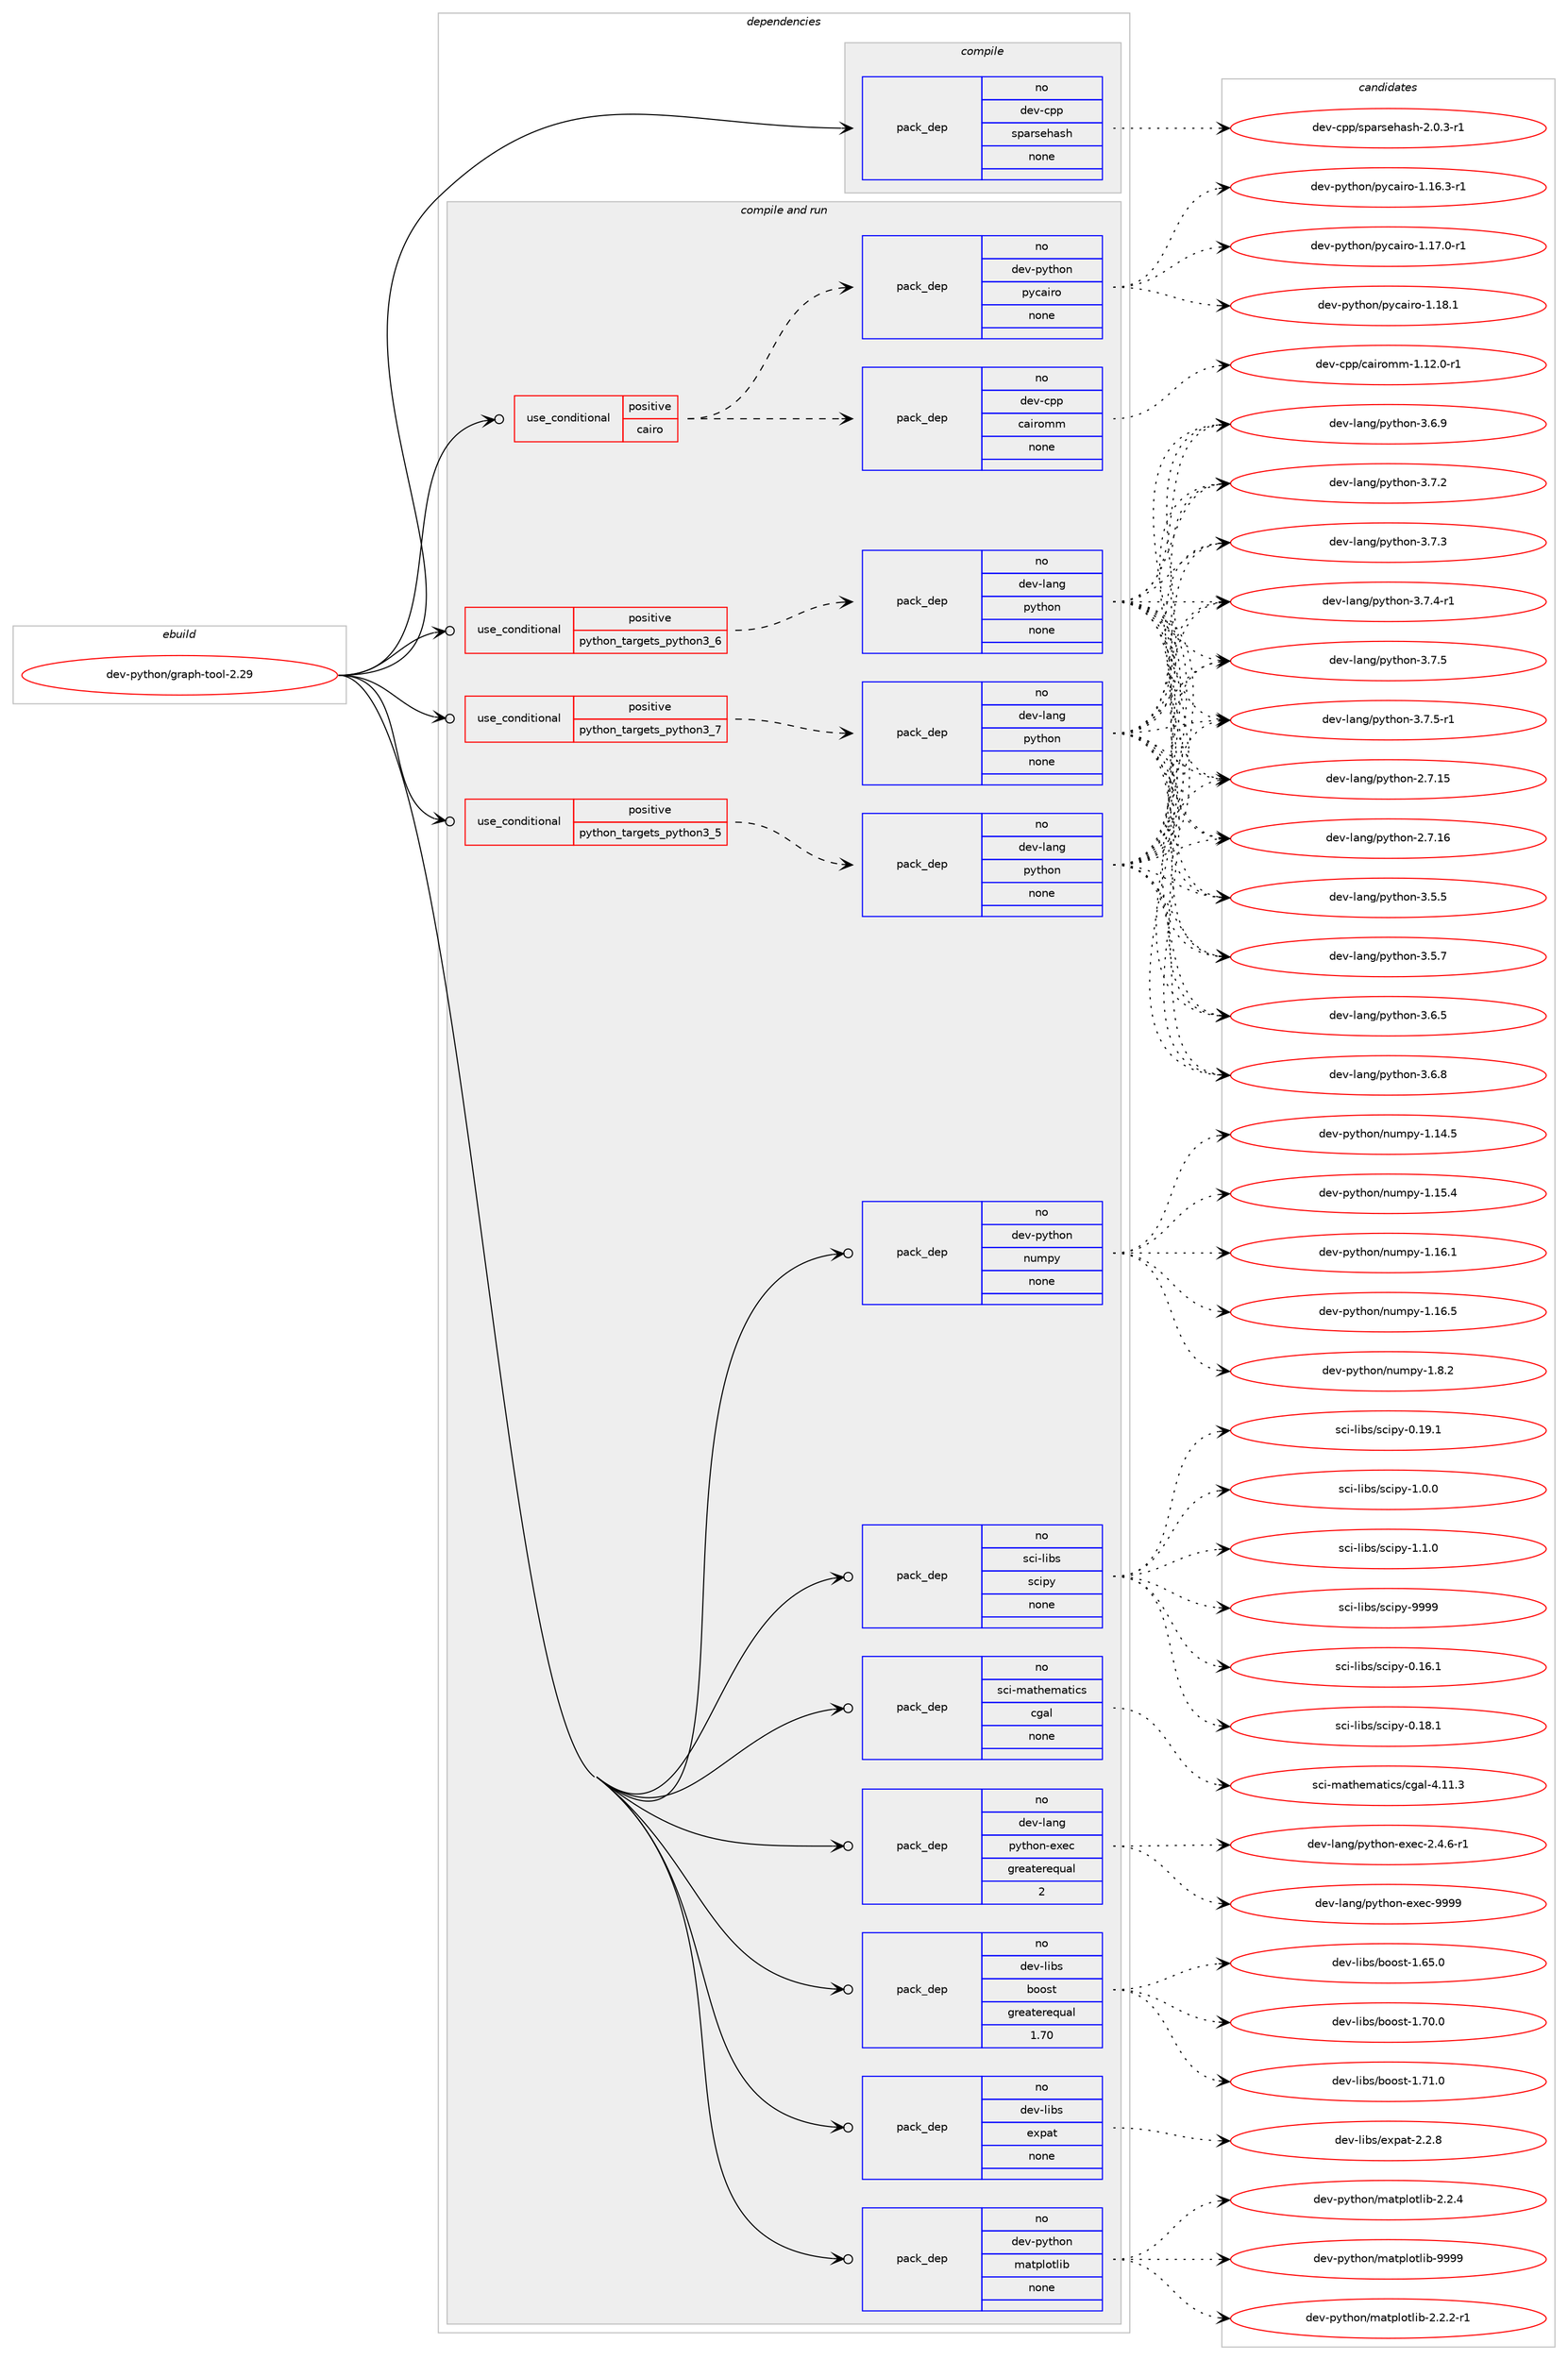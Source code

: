 digraph prolog {

# *************
# Graph options
# *************

newrank=true;
concentrate=true;
compound=true;
graph [rankdir=LR,fontname=Helvetica,fontsize=10,ranksep=1.5];#, ranksep=2.5, nodesep=0.2];
edge  [arrowhead=vee];
node  [fontname=Helvetica,fontsize=10];

# **********
# The ebuild
# **********

subgraph cluster_leftcol {
color=gray;
rank=same;
label=<<i>ebuild</i>>;
id [label="dev-python/graph-tool-2.29", color=red, width=4, href="../dev-python/graph-tool-2.29.svg"];
}

# ****************
# The dependencies
# ****************

subgraph cluster_midcol {
color=gray;
label=<<i>dependencies</i>>;
subgraph cluster_compile {
fillcolor="#eeeeee";
style=filled;
label=<<i>compile</i>>;
subgraph pack455387 {
dependency607380 [label=<<TABLE BORDER="0" CELLBORDER="1" CELLSPACING="0" CELLPADDING="4" WIDTH="220"><TR><TD ROWSPAN="6" CELLPADDING="30">pack_dep</TD></TR><TR><TD WIDTH="110">no</TD></TR><TR><TD>dev-cpp</TD></TR><TR><TD>sparsehash</TD></TR><TR><TD>none</TD></TR><TR><TD></TD></TR></TABLE>>, shape=none, color=blue];
}
id:e -> dependency607380:w [weight=20,style="solid",arrowhead="vee"];
}
subgraph cluster_compileandrun {
fillcolor="#eeeeee";
style=filled;
label=<<i>compile and run</i>>;
subgraph cond140195 {
dependency607381 [label=<<TABLE BORDER="0" CELLBORDER="1" CELLSPACING="0" CELLPADDING="4"><TR><TD ROWSPAN="3" CELLPADDING="10">use_conditional</TD></TR><TR><TD>positive</TD></TR><TR><TD>cairo</TD></TR></TABLE>>, shape=none, color=red];
subgraph pack455388 {
dependency607382 [label=<<TABLE BORDER="0" CELLBORDER="1" CELLSPACING="0" CELLPADDING="4" WIDTH="220"><TR><TD ROWSPAN="6" CELLPADDING="30">pack_dep</TD></TR><TR><TD WIDTH="110">no</TD></TR><TR><TD>dev-cpp</TD></TR><TR><TD>cairomm</TD></TR><TR><TD>none</TD></TR><TR><TD></TD></TR></TABLE>>, shape=none, color=blue];
}
dependency607381:e -> dependency607382:w [weight=20,style="dashed",arrowhead="vee"];
subgraph pack455389 {
dependency607383 [label=<<TABLE BORDER="0" CELLBORDER="1" CELLSPACING="0" CELLPADDING="4" WIDTH="220"><TR><TD ROWSPAN="6" CELLPADDING="30">pack_dep</TD></TR><TR><TD WIDTH="110">no</TD></TR><TR><TD>dev-python</TD></TR><TR><TD>pycairo</TD></TR><TR><TD>none</TD></TR><TR><TD></TD></TR></TABLE>>, shape=none, color=blue];
}
dependency607381:e -> dependency607383:w [weight=20,style="dashed",arrowhead="vee"];
}
id:e -> dependency607381:w [weight=20,style="solid",arrowhead="odotvee"];
subgraph cond140196 {
dependency607384 [label=<<TABLE BORDER="0" CELLBORDER="1" CELLSPACING="0" CELLPADDING="4"><TR><TD ROWSPAN="3" CELLPADDING="10">use_conditional</TD></TR><TR><TD>positive</TD></TR><TR><TD>python_targets_python3_5</TD></TR></TABLE>>, shape=none, color=red];
subgraph pack455390 {
dependency607385 [label=<<TABLE BORDER="0" CELLBORDER="1" CELLSPACING="0" CELLPADDING="4" WIDTH="220"><TR><TD ROWSPAN="6" CELLPADDING="30">pack_dep</TD></TR><TR><TD WIDTH="110">no</TD></TR><TR><TD>dev-lang</TD></TR><TR><TD>python</TD></TR><TR><TD>none</TD></TR><TR><TD></TD></TR></TABLE>>, shape=none, color=blue];
}
dependency607384:e -> dependency607385:w [weight=20,style="dashed",arrowhead="vee"];
}
id:e -> dependency607384:w [weight=20,style="solid",arrowhead="odotvee"];
subgraph cond140197 {
dependency607386 [label=<<TABLE BORDER="0" CELLBORDER="1" CELLSPACING="0" CELLPADDING="4"><TR><TD ROWSPAN="3" CELLPADDING="10">use_conditional</TD></TR><TR><TD>positive</TD></TR><TR><TD>python_targets_python3_6</TD></TR></TABLE>>, shape=none, color=red];
subgraph pack455391 {
dependency607387 [label=<<TABLE BORDER="0" CELLBORDER="1" CELLSPACING="0" CELLPADDING="4" WIDTH="220"><TR><TD ROWSPAN="6" CELLPADDING="30">pack_dep</TD></TR><TR><TD WIDTH="110">no</TD></TR><TR><TD>dev-lang</TD></TR><TR><TD>python</TD></TR><TR><TD>none</TD></TR><TR><TD></TD></TR></TABLE>>, shape=none, color=blue];
}
dependency607386:e -> dependency607387:w [weight=20,style="dashed",arrowhead="vee"];
}
id:e -> dependency607386:w [weight=20,style="solid",arrowhead="odotvee"];
subgraph cond140198 {
dependency607388 [label=<<TABLE BORDER="0" CELLBORDER="1" CELLSPACING="0" CELLPADDING="4"><TR><TD ROWSPAN="3" CELLPADDING="10">use_conditional</TD></TR><TR><TD>positive</TD></TR><TR><TD>python_targets_python3_7</TD></TR></TABLE>>, shape=none, color=red];
subgraph pack455392 {
dependency607389 [label=<<TABLE BORDER="0" CELLBORDER="1" CELLSPACING="0" CELLPADDING="4" WIDTH="220"><TR><TD ROWSPAN="6" CELLPADDING="30">pack_dep</TD></TR><TR><TD WIDTH="110">no</TD></TR><TR><TD>dev-lang</TD></TR><TR><TD>python</TD></TR><TR><TD>none</TD></TR><TR><TD></TD></TR></TABLE>>, shape=none, color=blue];
}
dependency607388:e -> dependency607389:w [weight=20,style="dashed",arrowhead="vee"];
}
id:e -> dependency607388:w [weight=20,style="solid",arrowhead="odotvee"];
subgraph pack455393 {
dependency607390 [label=<<TABLE BORDER="0" CELLBORDER="1" CELLSPACING="0" CELLPADDING="4" WIDTH="220"><TR><TD ROWSPAN="6" CELLPADDING="30">pack_dep</TD></TR><TR><TD WIDTH="110">no</TD></TR><TR><TD>dev-lang</TD></TR><TR><TD>python-exec</TD></TR><TR><TD>greaterequal</TD></TR><TR><TD>2</TD></TR></TABLE>>, shape=none, color=blue];
}
id:e -> dependency607390:w [weight=20,style="solid",arrowhead="odotvee"];
subgraph pack455394 {
dependency607391 [label=<<TABLE BORDER="0" CELLBORDER="1" CELLSPACING="0" CELLPADDING="4" WIDTH="220"><TR><TD ROWSPAN="6" CELLPADDING="30">pack_dep</TD></TR><TR><TD WIDTH="110">no</TD></TR><TR><TD>dev-libs</TD></TR><TR><TD>boost</TD></TR><TR><TD>greaterequal</TD></TR><TR><TD>1.70</TD></TR></TABLE>>, shape=none, color=blue];
}
id:e -> dependency607391:w [weight=20,style="solid",arrowhead="odotvee"];
subgraph pack455395 {
dependency607392 [label=<<TABLE BORDER="0" CELLBORDER="1" CELLSPACING="0" CELLPADDING="4" WIDTH="220"><TR><TD ROWSPAN="6" CELLPADDING="30">pack_dep</TD></TR><TR><TD WIDTH="110">no</TD></TR><TR><TD>dev-libs</TD></TR><TR><TD>expat</TD></TR><TR><TD>none</TD></TR><TR><TD></TD></TR></TABLE>>, shape=none, color=blue];
}
id:e -> dependency607392:w [weight=20,style="solid",arrowhead="odotvee"];
subgraph pack455396 {
dependency607393 [label=<<TABLE BORDER="0" CELLBORDER="1" CELLSPACING="0" CELLPADDING="4" WIDTH="220"><TR><TD ROWSPAN="6" CELLPADDING="30">pack_dep</TD></TR><TR><TD WIDTH="110">no</TD></TR><TR><TD>dev-python</TD></TR><TR><TD>matplotlib</TD></TR><TR><TD>none</TD></TR><TR><TD></TD></TR></TABLE>>, shape=none, color=blue];
}
id:e -> dependency607393:w [weight=20,style="solid",arrowhead="odotvee"];
subgraph pack455397 {
dependency607394 [label=<<TABLE BORDER="0" CELLBORDER="1" CELLSPACING="0" CELLPADDING="4" WIDTH="220"><TR><TD ROWSPAN="6" CELLPADDING="30">pack_dep</TD></TR><TR><TD WIDTH="110">no</TD></TR><TR><TD>dev-python</TD></TR><TR><TD>numpy</TD></TR><TR><TD>none</TD></TR><TR><TD></TD></TR></TABLE>>, shape=none, color=blue];
}
id:e -> dependency607394:w [weight=20,style="solid",arrowhead="odotvee"];
subgraph pack455398 {
dependency607395 [label=<<TABLE BORDER="0" CELLBORDER="1" CELLSPACING="0" CELLPADDING="4" WIDTH="220"><TR><TD ROWSPAN="6" CELLPADDING="30">pack_dep</TD></TR><TR><TD WIDTH="110">no</TD></TR><TR><TD>sci-libs</TD></TR><TR><TD>scipy</TD></TR><TR><TD>none</TD></TR><TR><TD></TD></TR></TABLE>>, shape=none, color=blue];
}
id:e -> dependency607395:w [weight=20,style="solid",arrowhead="odotvee"];
subgraph pack455399 {
dependency607396 [label=<<TABLE BORDER="0" CELLBORDER="1" CELLSPACING="0" CELLPADDING="4" WIDTH="220"><TR><TD ROWSPAN="6" CELLPADDING="30">pack_dep</TD></TR><TR><TD WIDTH="110">no</TD></TR><TR><TD>sci-mathematics</TD></TR><TR><TD>cgal</TD></TR><TR><TD>none</TD></TR><TR><TD></TD></TR></TABLE>>, shape=none, color=blue];
}
id:e -> dependency607396:w [weight=20,style="solid",arrowhead="odotvee"];
}
subgraph cluster_run {
fillcolor="#eeeeee";
style=filled;
label=<<i>run</i>>;
}
}

# **************
# The candidates
# **************

subgraph cluster_choices {
rank=same;
color=gray;
label=<<i>candidates</i>>;

subgraph choice455387 {
color=black;
nodesep=1;
choice10010111845991121124711511297114115101104971151044550464846514511449 [label="dev-cpp/sparsehash-2.0.3-r1", color=red, width=4,href="../dev-cpp/sparsehash-2.0.3-r1.svg"];
dependency607380:e -> choice10010111845991121124711511297114115101104971151044550464846514511449:w [style=dotted,weight="100"];
}
subgraph choice455388 {
color=black;
nodesep=1;
choice1001011184599112112479997105114111109109454946495046484511449 [label="dev-cpp/cairomm-1.12.0-r1", color=red, width=4,href="../dev-cpp/cairomm-1.12.0-r1.svg"];
dependency607382:e -> choice1001011184599112112479997105114111109109454946495046484511449:w [style=dotted,weight="100"];
}
subgraph choice455389 {
color=black;
nodesep=1;
choice10010111845112121116104111110471121219997105114111454946495446514511449 [label="dev-python/pycairo-1.16.3-r1", color=red, width=4,href="../dev-python/pycairo-1.16.3-r1.svg"];
choice10010111845112121116104111110471121219997105114111454946495546484511449 [label="dev-python/pycairo-1.17.0-r1", color=red, width=4,href="../dev-python/pycairo-1.17.0-r1.svg"];
choice1001011184511212111610411111047112121999710511411145494649564649 [label="dev-python/pycairo-1.18.1", color=red, width=4,href="../dev-python/pycairo-1.18.1.svg"];
dependency607383:e -> choice10010111845112121116104111110471121219997105114111454946495446514511449:w [style=dotted,weight="100"];
dependency607383:e -> choice10010111845112121116104111110471121219997105114111454946495546484511449:w [style=dotted,weight="100"];
dependency607383:e -> choice1001011184511212111610411111047112121999710511411145494649564649:w [style=dotted,weight="100"];
}
subgraph choice455390 {
color=black;
nodesep=1;
choice10010111845108971101034711212111610411111045504655464953 [label="dev-lang/python-2.7.15", color=red, width=4,href="../dev-lang/python-2.7.15.svg"];
choice10010111845108971101034711212111610411111045504655464954 [label="dev-lang/python-2.7.16", color=red, width=4,href="../dev-lang/python-2.7.16.svg"];
choice100101118451089711010347112121116104111110455146534653 [label="dev-lang/python-3.5.5", color=red, width=4,href="../dev-lang/python-3.5.5.svg"];
choice100101118451089711010347112121116104111110455146534655 [label="dev-lang/python-3.5.7", color=red, width=4,href="../dev-lang/python-3.5.7.svg"];
choice100101118451089711010347112121116104111110455146544653 [label="dev-lang/python-3.6.5", color=red, width=4,href="../dev-lang/python-3.6.5.svg"];
choice100101118451089711010347112121116104111110455146544656 [label="dev-lang/python-3.6.8", color=red, width=4,href="../dev-lang/python-3.6.8.svg"];
choice100101118451089711010347112121116104111110455146544657 [label="dev-lang/python-3.6.9", color=red, width=4,href="../dev-lang/python-3.6.9.svg"];
choice100101118451089711010347112121116104111110455146554650 [label="dev-lang/python-3.7.2", color=red, width=4,href="../dev-lang/python-3.7.2.svg"];
choice100101118451089711010347112121116104111110455146554651 [label="dev-lang/python-3.7.3", color=red, width=4,href="../dev-lang/python-3.7.3.svg"];
choice1001011184510897110103471121211161041111104551465546524511449 [label="dev-lang/python-3.7.4-r1", color=red, width=4,href="../dev-lang/python-3.7.4-r1.svg"];
choice100101118451089711010347112121116104111110455146554653 [label="dev-lang/python-3.7.5", color=red, width=4,href="../dev-lang/python-3.7.5.svg"];
choice1001011184510897110103471121211161041111104551465546534511449 [label="dev-lang/python-3.7.5-r1", color=red, width=4,href="../dev-lang/python-3.7.5-r1.svg"];
dependency607385:e -> choice10010111845108971101034711212111610411111045504655464953:w [style=dotted,weight="100"];
dependency607385:e -> choice10010111845108971101034711212111610411111045504655464954:w [style=dotted,weight="100"];
dependency607385:e -> choice100101118451089711010347112121116104111110455146534653:w [style=dotted,weight="100"];
dependency607385:e -> choice100101118451089711010347112121116104111110455146534655:w [style=dotted,weight="100"];
dependency607385:e -> choice100101118451089711010347112121116104111110455146544653:w [style=dotted,weight="100"];
dependency607385:e -> choice100101118451089711010347112121116104111110455146544656:w [style=dotted,weight="100"];
dependency607385:e -> choice100101118451089711010347112121116104111110455146544657:w [style=dotted,weight="100"];
dependency607385:e -> choice100101118451089711010347112121116104111110455146554650:w [style=dotted,weight="100"];
dependency607385:e -> choice100101118451089711010347112121116104111110455146554651:w [style=dotted,weight="100"];
dependency607385:e -> choice1001011184510897110103471121211161041111104551465546524511449:w [style=dotted,weight="100"];
dependency607385:e -> choice100101118451089711010347112121116104111110455146554653:w [style=dotted,weight="100"];
dependency607385:e -> choice1001011184510897110103471121211161041111104551465546534511449:w [style=dotted,weight="100"];
}
subgraph choice455391 {
color=black;
nodesep=1;
choice10010111845108971101034711212111610411111045504655464953 [label="dev-lang/python-2.7.15", color=red, width=4,href="../dev-lang/python-2.7.15.svg"];
choice10010111845108971101034711212111610411111045504655464954 [label="dev-lang/python-2.7.16", color=red, width=4,href="../dev-lang/python-2.7.16.svg"];
choice100101118451089711010347112121116104111110455146534653 [label="dev-lang/python-3.5.5", color=red, width=4,href="../dev-lang/python-3.5.5.svg"];
choice100101118451089711010347112121116104111110455146534655 [label="dev-lang/python-3.5.7", color=red, width=4,href="../dev-lang/python-3.5.7.svg"];
choice100101118451089711010347112121116104111110455146544653 [label="dev-lang/python-3.6.5", color=red, width=4,href="../dev-lang/python-3.6.5.svg"];
choice100101118451089711010347112121116104111110455146544656 [label="dev-lang/python-3.6.8", color=red, width=4,href="../dev-lang/python-3.6.8.svg"];
choice100101118451089711010347112121116104111110455146544657 [label="dev-lang/python-3.6.9", color=red, width=4,href="../dev-lang/python-3.6.9.svg"];
choice100101118451089711010347112121116104111110455146554650 [label="dev-lang/python-3.7.2", color=red, width=4,href="../dev-lang/python-3.7.2.svg"];
choice100101118451089711010347112121116104111110455146554651 [label="dev-lang/python-3.7.3", color=red, width=4,href="../dev-lang/python-3.7.3.svg"];
choice1001011184510897110103471121211161041111104551465546524511449 [label="dev-lang/python-3.7.4-r1", color=red, width=4,href="../dev-lang/python-3.7.4-r1.svg"];
choice100101118451089711010347112121116104111110455146554653 [label="dev-lang/python-3.7.5", color=red, width=4,href="../dev-lang/python-3.7.5.svg"];
choice1001011184510897110103471121211161041111104551465546534511449 [label="dev-lang/python-3.7.5-r1", color=red, width=4,href="../dev-lang/python-3.7.5-r1.svg"];
dependency607387:e -> choice10010111845108971101034711212111610411111045504655464953:w [style=dotted,weight="100"];
dependency607387:e -> choice10010111845108971101034711212111610411111045504655464954:w [style=dotted,weight="100"];
dependency607387:e -> choice100101118451089711010347112121116104111110455146534653:w [style=dotted,weight="100"];
dependency607387:e -> choice100101118451089711010347112121116104111110455146534655:w [style=dotted,weight="100"];
dependency607387:e -> choice100101118451089711010347112121116104111110455146544653:w [style=dotted,weight="100"];
dependency607387:e -> choice100101118451089711010347112121116104111110455146544656:w [style=dotted,weight="100"];
dependency607387:e -> choice100101118451089711010347112121116104111110455146544657:w [style=dotted,weight="100"];
dependency607387:e -> choice100101118451089711010347112121116104111110455146554650:w [style=dotted,weight="100"];
dependency607387:e -> choice100101118451089711010347112121116104111110455146554651:w [style=dotted,weight="100"];
dependency607387:e -> choice1001011184510897110103471121211161041111104551465546524511449:w [style=dotted,weight="100"];
dependency607387:e -> choice100101118451089711010347112121116104111110455146554653:w [style=dotted,weight="100"];
dependency607387:e -> choice1001011184510897110103471121211161041111104551465546534511449:w [style=dotted,weight="100"];
}
subgraph choice455392 {
color=black;
nodesep=1;
choice10010111845108971101034711212111610411111045504655464953 [label="dev-lang/python-2.7.15", color=red, width=4,href="../dev-lang/python-2.7.15.svg"];
choice10010111845108971101034711212111610411111045504655464954 [label="dev-lang/python-2.7.16", color=red, width=4,href="../dev-lang/python-2.7.16.svg"];
choice100101118451089711010347112121116104111110455146534653 [label="dev-lang/python-3.5.5", color=red, width=4,href="../dev-lang/python-3.5.5.svg"];
choice100101118451089711010347112121116104111110455146534655 [label="dev-lang/python-3.5.7", color=red, width=4,href="../dev-lang/python-3.5.7.svg"];
choice100101118451089711010347112121116104111110455146544653 [label="dev-lang/python-3.6.5", color=red, width=4,href="../dev-lang/python-3.6.5.svg"];
choice100101118451089711010347112121116104111110455146544656 [label="dev-lang/python-3.6.8", color=red, width=4,href="../dev-lang/python-3.6.8.svg"];
choice100101118451089711010347112121116104111110455146544657 [label="dev-lang/python-3.6.9", color=red, width=4,href="../dev-lang/python-3.6.9.svg"];
choice100101118451089711010347112121116104111110455146554650 [label="dev-lang/python-3.7.2", color=red, width=4,href="../dev-lang/python-3.7.2.svg"];
choice100101118451089711010347112121116104111110455146554651 [label="dev-lang/python-3.7.3", color=red, width=4,href="../dev-lang/python-3.7.3.svg"];
choice1001011184510897110103471121211161041111104551465546524511449 [label="dev-lang/python-3.7.4-r1", color=red, width=4,href="../dev-lang/python-3.7.4-r1.svg"];
choice100101118451089711010347112121116104111110455146554653 [label="dev-lang/python-3.7.5", color=red, width=4,href="../dev-lang/python-3.7.5.svg"];
choice1001011184510897110103471121211161041111104551465546534511449 [label="dev-lang/python-3.7.5-r1", color=red, width=4,href="../dev-lang/python-3.7.5-r1.svg"];
dependency607389:e -> choice10010111845108971101034711212111610411111045504655464953:w [style=dotted,weight="100"];
dependency607389:e -> choice10010111845108971101034711212111610411111045504655464954:w [style=dotted,weight="100"];
dependency607389:e -> choice100101118451089711010347112121116104111110455146534653:w [style=dotted,weight="100"];
dependency607389:e -> choice100101118451089711010347112121116104111110455146534655:w [style=dotted,weight="100"];
dependency607389:e -> choice100101118451089711010347112121116104111110455146544653:w [style=dotted,weight="100"];
dependency607389:e -> choice100101118451089711010347112121116104111110455146544656:w [style=dotted,weight="100"];
dependency607389:e -> choice100101118451089711010347112121116104111110455146544657:w [style=dotted,weight="100"];
dependency607389:e -> choice100101118451089711010347112121116104111110455146554650:w [style=dotted,weight="100"];
dependency607389:e -> choice100101118451089711010347112121116104111110455146554651:w [style=dotted,weight="100"];
dependency607389:e -> choice1001011184510897110103471121211161041111104551465546524511449:w [style=dotted,weight="100"];
dependency607389:e -> choice100101118451089711010347112121116104111110455146554653:w [style=dotted,weight="100"];
dependency607389:e -> choice1001011184510897110103471121211161041111104551465546534511449:w [style=dotted,weight="100"];
}
subgraph choice455393 {
color=black;
nodesep=1;
choice10010111845108971101034711212111610411111045101120101994550465246544511449 [label="dev-lang/python-exec-2.4.6-r1", color=red, width=4,href="../dev-lang/python-exec-2.4.6-r1.svg"];
choice10010111845108971101034711212111610411111045101120101994557575757 [label="dev-lang/python-exec-9999", color=red, width=4,href="../dev-lang/python-exec-9999.svg"];
dependency607390:e -> choice10010111845108971101034711212111610411111045101120101994550465246544511449:w [style=dotted,weight="100"];
dependency607390:e -> choice10010111845108971101034711212111610411111045101120101994557575757:w [style=dotted,weight="100"];
}
subgraph choice455394 {
color=black;
nodesep=1;
choice1001011184510810598115479811111111511645494654534648 [label="dev-libs/boost-1.65.0", color=red, width=4,href="../dev-libs/boost-1.65.0.svg"];
choice1001011184510810598115479811111111511645494655484648 [label="dev-libs/boost-1.70.0", color=red, width=4,href="../dev-libs/boost-1.70.0.svg"];
choice1001011184510810598115479811111111511645494655494648 [label="dev-libs/boost-1.71.0", color=red, width=4,href="../dev-libs/boost-1.71.0.svg"];
dependency607391:e -> choice1001011184510810598115479811111111511645494654534648:w [style=dotted,weight="100"];
dependency607391:e -> choice1001011184510810598115479811111111511645494655484648:w [style=dotted,weight="100"];
dependency607391:e -> choice1001011184510810598115479811111111511645494655494648:w [style=dotted,weight="100"];
}
subgraph choice455395 {
color=black;
nodesep=1;
choice10010111845108105981154710112011297116455046504656 [label="dev-libs/expat-2.2.8", color=red, width=4,href="../dev-libs/expat-2.2.8.svg"];
dependency607392:e -> choice10010111845108105981154710112011297116455046504656:w [style=dotted,weight="100"];
}
subgraph choice455396 {
color=black;
nodesep=1;
choice100101118451121211161041111104710997116112108111116108105984550465046504511449 [label="dev-python/matplotlib-2.2.2-r1", color=red, width=4,href="../dev-python/matplotlib-2.2.2-r1.svg"];
choice10010111845112121116104111110471099711611210811111610810598455046504652 [label="dev-python/matplotlib-2.2.4", color=red, width=4,href="../dev-python/matplotlib-2.2.4.svg"];
choice100101118451121211161041111104710997116112108111116108105984557575757 [label="dev-python/matplotlib-9999", color=red, width=4,href="../dev-python/matplotlib-9999.svg"];
dependency607393:e -> choice100101118451121211161041111104710997116112108111116108105984550465046504511449:w [style=dotted,weight="100"];
dependency607393:e -> choice10010111845112121116104111110471099711611210811111610810598455046504652:w [style=dotted,weight="100"];
dependency607393:e -> choice100101118451121211161041111104710997116112108111116108105984557575757:w [style=dotted,weight="100"];
}
subgraph choice455397 {
color=black;
nodesep=1;
choice100101118451121211161041111104711011710911212145494649524653 [label="dev-python/numpy-1.14.5", color=red, width=4,href="../dev-python/numpy-1.14.5.svg"];
choice100101118451121211161041111104711011710911212145494649534652 [label="dev-python/numpy-1.15.4", color=red, width=4,href="../dev-python/numpy-1.15.4.svg"];
choice100101118451121211161041111104711011710911212145494649544649 [label="dev-python/numpy-1.16.1", color=red, width=4,href="../dev-python/numpy-1.16.1.svg"];
choice100101118451121211161041111104711011710911212145494649544653 [label="dev-python/numpy-1.16.5", color=red, width=4,href="../dev-python/numpy-1.16.5.svg"];
choice1001011184511212111610411111047110117109112121454946564650 [label="dev-python/numpy-1.8.2", color=red, width=4,href="../dev-python/numpy-1.8.2.svg"];
dependency607394:e -> choice100101118451121211161041111104711011710911212145494649524653:w [style=dotted,weight="100"];
dependency607394:e -> choice100101118451121211161041111104711011710911212145494649534652:w [style=dotted,weight="100"];
dependency607394:e -> choice100101118451121211161041111104711011710911212145494649544649:w [style=dotted,weight="100"];
dependency607394:e -> choice100101118451121211161041111104711011710911212145494649544653:w [style=dotted,weight="100"];
dependency607394:e -> choice1001011184511212111610411111047110117109112121454946564650:w [style=dotted,weight="100"];
}
subgraph choice455398 {
color=black;
nodesep=1;
choice115991054510810598115471159910511212145484649544649 [label="sci-libs/scipy-0.16.1", color=red, width=4,href="../sci-libs/scipy-0.16.1.svg"];
choice115991054510810598115471159910511212145484649564649 [label="sci-libs/scipy-0.18.1", color=red, width=4,href="../sci-libs/scipy-0.18.1.svg"];
choice115991054510810598115471159910511212145484649574649 [label="sci-libs/scipy-0.19.1", color=red, width=4,href="../sci-libs/scipy-0.19.1.svg"];
choice1159910545108105981154711599105112121454946484648 [label="sci-libs/scipy-1.0.0", color=red, width=4,href="../sci-libs/scipy-1.0.0.svg"];
choice1159910545108105981154711599105112121454946494648 [label="sci-libs/scipy-1.1.0", color=red, width=4,href="../sci-libs/scipy-1.1.0.svg"];
choice11599105451081059811547115991051121214557575757 [label="sci-libs/scipy-9999", color=red, width=4,href="../sci-libs/scipy-9999.svg"];
dependency607395:e -> choice115991054510810598115471159910511212145484649544649:w [style=dotted,weight="100"];
dependency607395:e -> choice115991054510810598115471159910511212145484649564649:w [style=dotted,weight="100"];
dependency607395:e -> choice115991054510810598115471159910511212145484649574649:w [style=dotted,weight="100"];
dependency607395:e -> choice1159910545108105981154711599105112121454946484648:w [style=dotted,weight="100"];
dependency607395:e -> choice1159910545108105981154711599105112121454946494648:w [style=dotted,weight="100"];
dependency607395:e -> choice11599105451081059811547115991051121214557575757:w [style=dotted,weight="100"];
}
subgraph choice455399 {
color=black;
nodesep=1;
choice115991054510997116104101109971161059911547991039710845524649494651 [label="sci-mathematics/cgal-4.11.3", color=red, width=4,href="../sci-mathematics/cgal-4.11.3.svg"];
dependency607396:e -> choice115991054510997116104101109971161059911547991039710845524649494651:w [style=dotted,weight="100"];
}
}

}
